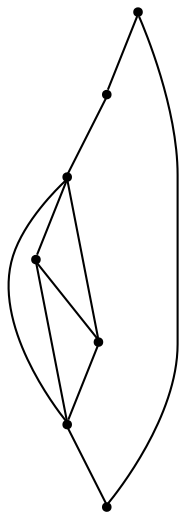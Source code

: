 graph {
  node [shape=point,comment="{\"directed\":false,\"doi\":\"10.1007/978-3-642-11805-0_35\",\"figure\":\"3 (2)\"}"]

  v0 [pos="1435.0911012871322,1056.4439863031562"]
  v1 [pos="1365.5144060356672,698.7847805369984"]
  v2 [pos="1167.137732714276,729.3521256186748"]
  v3 [pos="1170.8383567810056,846.7240067915483"]
  v4 [pos="1078.877284045552,1133.657493799383"]
  v5 [pos="1028.665995096606,939.3702049255371"]
  v6 [pos="1002.8676427885543,771.7466611688787"]

  v5 -- v2 [id="-6",pos="1028.665995096606,939.3702049255371 1037.7508720930232,928.5484891024503 1037.7508720930232,928.5484891024503 1037.7508720930232,928.5484891024503 1167.137732714276,729.3521256186748 1167.137732714276,729.3521256186748 1167.137732714276,729.3521256186748"]
  v6 -- v2 [id="-3",pos="1002.8676427885543,771.7466611688787 1167.137732714276,729.3521256186748 1167.137732714276,729.3521256186748 1167.137732714276,729.3521256186748"]
  v4 -- v5 [id="-7",pos="1078.877284045552,1133.657493799383 1028.665995096606,939.3702049255371 1028.665995096606,939.3702049255371 1028.665995096606,939.3702049255371"]
  v5 -- v6 [id="-8",pos="1028.665995096606,939.3702049255371 1002.8676427885543,771.7466611688787 1002.8676427885543,771.7466611688787 1002.8676427885543,771.7466611688787"]
  v0 -- v4 [id="-9",pos="1435.0911012871322,1056.4439863031562 1078.877284045552,1133.657493799383 1078.877284045552,1133.657493799383 1078.877284045552,1133.657493799383"]
  v6 -- v3 [id="-10",pos="1002.8676427885543,771.7466611688787 1170.8383567810056,846.7240067915483 1170.8383567810056,846.7240067915483 1170.8383567810056,846.7240067915483"]
  v1 -- v0 [id="-11",pos="1365.5144060356672,698.7847805369984 1435.0911012871322,1056.4439863031562 1435.0911012871322,1056.4439863031562 1435.0911012871322,1056.4439863031562"]
  v2 -- v1 [id="-13",pos="1167.137732714276,729.3521256186748 1365.5144060356672,698.7847805369984 1365.5144060356672,698.7847805369984 1365.5144060356672,698.7847805369984"]
  v3 -- v2 [id="-14",pos="1170.8383567810056,846.7240067915483 1167.137732714276,729.3521256186748 1167.137732714276,729.3521256186748 1167.137732714276,729.3521256186748"]
  v3 -- v5 [id="-15",pos="1170.8383567810056,846.7240067915483 1028.665995096606,939.3702049255371 1028.665995096606,939.3702049255371 1028.665995096606,939.3702049255371"]
}